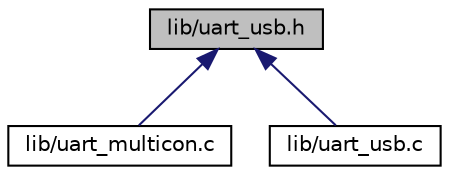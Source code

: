 digraph "lib/uart_usb.h"
{
 // LATEX_PDF_SIZE
  edge [fontname="Helvetica",fontsize="10",labelfontname="Helvetica",labelfontsize="10"];
  node [fontname="Helvetica",fontsize="10",shape=record];
  Node1 [label="lib/uart_usb.h",height=0.2,width=0.4,color="black", fillcolor="grey75", style="filled", fontcolor="black",tooltip="The following code is a minimal working example."];
  Node1 -> Node2 [dir="back",color="midnightblue",fontsize="10",style="solid",fontname="Helvetica"];
  Node2 [label="lib/uart_multicon.c",height=0.2,width=0.4,color="black", fillcolor="white", style="filled",URL="$uart__multicon_8c.html",tooltip=" "];
  Node1 -> Node3 [dir="back",color="midnightblue",fontsize="10",style="solid",fontname="Helvetica"];
  Node3 [label="lib/uart_usb.c",height=0.2,width=0.4,color="black", fillcolor="white", style="filled",URL="$uart__usb_8c.html",tooltip=" "];
}
